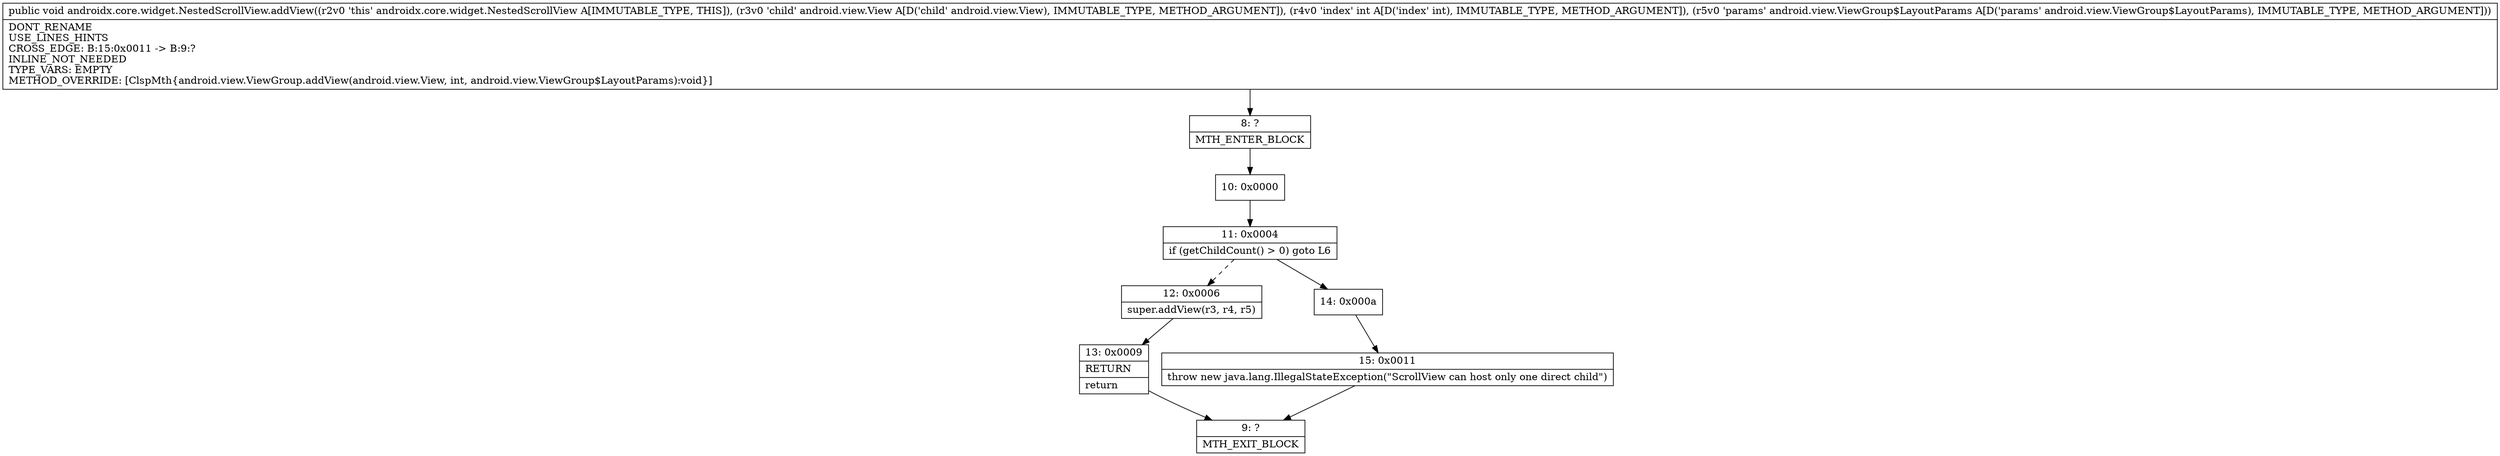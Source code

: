digraph "CFG forandroidx.core.widget.NestedScrollView.addView(Landroid\/view\/View;ILandroid\/view\/ViewGroup$LayoutParams;)V" {
Node_8 [shape=record,label="{8\:\ ?|MTH_ENTER_BLOCK\l}"];
Node_10 [shape=record,label="{10\:\ 0x0000}"];
Node_11 [shape=record,label="{11\:\ 0x0004|if (getChildCount() \> 0) goto L6\l}"];
Node_12 [shape=record,label="{12\:\ 0x0006|super.addView(r3, r4, r5)\l}"];
Node_13 [shape=record,label="{13\:\ 0x0009|RETURN\l|return\l}"];
Node_9 [shape=record,label="{9\:\ ?|MTH_EXIT_BLOCK\l}"];
Node_14 [shape=record,label="{14\:\ 0x000a}"];
Node_15 [shape=record,label="{15\:\ 0x0011|throw new java.lang.IllegalStateException(\"ScrollView can host only one direct child\")\l}"];
MethodNode[shape=record,label="{public void androidx.core.widget.NestedScrollView.addView((r2v0 'this' androidx.core.widget.NestedScrollView A[IMMUTABLE_TYPE, THIS]), (r3v0 'child' android.view.View A[D('child' android.view.View), IMMUTABLE_TYPE, METHOD_ARGUMENT]), (r4v0 'index' int A[D('index' int), IMMUTABLE_TYPE, METHOD_ARGUMENT]), (r5v0 'params' android.view.ViewGroup$LayoutParams A[D('params' android.view.ViewGroup$LayoutParams), IMMUTABLE_TYPE, METHOD_ARGUMENT]))  | DONT_RENAME\lUSE_LINES_HINTS\lCROSS_EDGE: B:15:0x0011 \-\> B:9:?\lINLINE_NOT_NEEDED\lTYPE_VARS: EMPTY\lMETHOD_OVERRIDE: [ClspMth\{android.view.ViewGroup.addView(android.view.View, int, android.view.ViewGroup$LayoutParams):void\}]\l}"];
MethodNode -> Node_8;Node_8 -> Node_10;
Node_10 -> Node_11;
Node_11 -> Node_12[style=dashed];
Node_11 -> Node_14;
Node_12 -> Node_13;
Node_13 -> Node_9;
Node_14 -> Node_15;
Node_15 -> Node_9;
}

